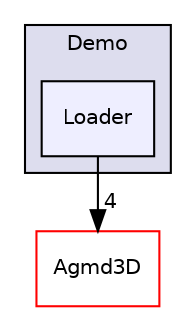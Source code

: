 digraph "src/Demo/Loader" {
  compound=true
  node [ fontsize="10", fontname="Helvetica"];
  edge [ labelfontsize="10", labelfontname="Helvetica"];
  subgraph clusterdir_b4822abd8aa8a40cd9c361c0202bf53e {
    graph [ bgcolor="#ddddee", pencolor="black", label="Demo" fontname="Helvetica", fontsize="10", URL="dir_b4822abd8aa8a40cd9c361c0202bf53e.html"]
  dir_8af05d89159f3cd487c1fd2e5aada4fe [shape=box, label="Loader", style="filled", fillcolor="#eeeeff", pencolor="black", URL="dir_8af05d89159f3cd487c1fd2e5aada4fe.html"];
  }
  dir_b6dd29adde0db5f9f95c54dc9697d5b1 [shape=box label="Agmd3D" fillcolor="white" style="filled" color="red" URL="dir_b6dd29adde0db5f9f95c54dc9697d5b1.html"];
  dir_8af05d89159f3cd487c1fd2e5aada4fe->dir_b6dd29adde0db5f9f95c54dc9697d5b1 [headlabel="4", labeldistance=1.5 headhref="dir_000021_000001.html"];
}

